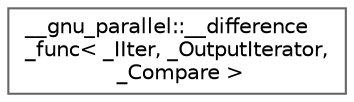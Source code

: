 digraph "Graphical Class Hierarchy"
{
 // LATEX_PDF_SIZE
  bgcolor="transparent";
  edge [fontname=Helvetica,fontsize=10,labelfontname=Helvetica,labelfontsize=10];
  node [fontname=Helvetica,fontsize=10,shape=box,height=0.2,width=0.4];
  rankdir="LR";
  Node0 [id="Node000000",label="__gnu_parallel::__difference\l_func\< _IIter, _OutputIterator,\l _Compare \>",height=0.2,width=0.4,color="grey40", fillcolor="white", style="filled",URL="$struct____gnu__parallel_1_1____difference__func.html",tooltip=" "];
}
